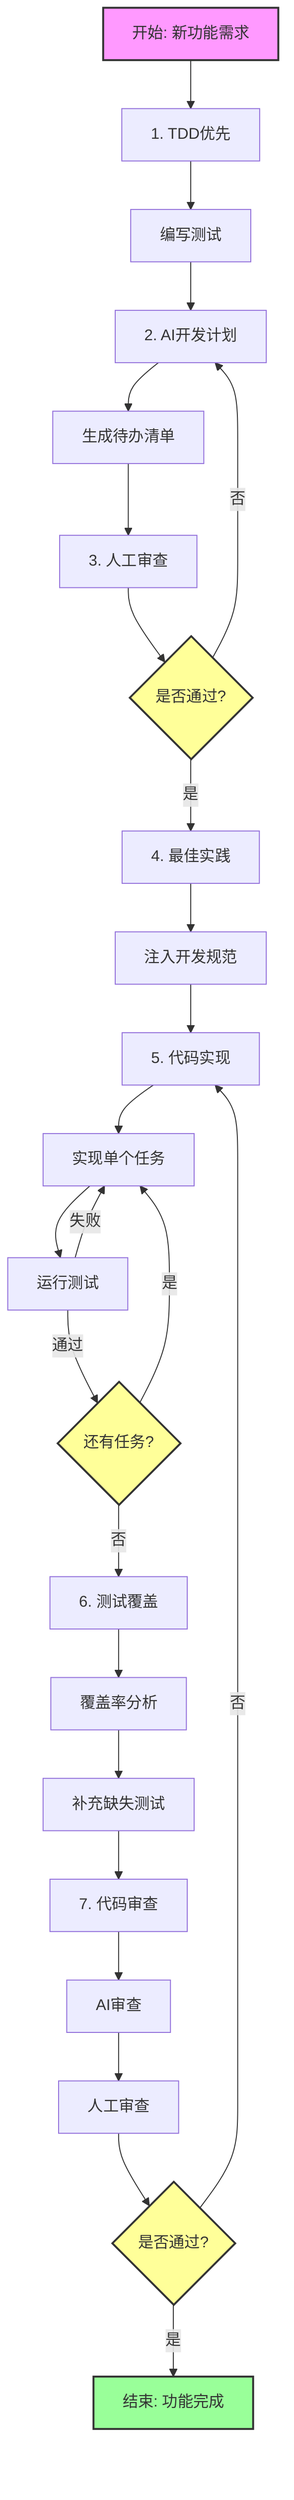 flowchart TD
    A[开始: 新功能需求] --> B[1. TDD优先]
    B --> C[编写测试]
    C --> D[2. AI开发计划]
    D --> E[生成待办清单]
    E --> F[3. 人工审查]
    F --> G{是否通过?}
    G -->|否| D
    G -->|是| H[4. 最佳实践]
    H --> I[注入开发规范]
    I --> J[5. 代码实现]
    J --> K[实现单个任务]
    K --> L[运行测试]
    L -->|失败| K
    L -->|通过| M{还有任务?}
    M -->|是| K
    M -->|否| N[6. 测试覆盖]
    N --> O[覆盖率分析]
    O --> P[补充缺失测试]
    P --> Q[7. 代码审查]
    Q --> R[AI审查]
    R --> S[人工审查]
    S --> T{是否通过?}
    T -->|否| J
    T -->|是| U[结束: 功能完成]

    style A fill:#f9f,stroke:#333,stroke-width:2px
    style U fill:#9f9,stroke:#333,stroke-width:2px
    style G fill:#ff9,stroke:#333,stroke-width:2px
    style M fill:#ff9,stroke:#333,stroke-width:2px
    style T fill:#ff9,stroke:#333,stroke-width:2px